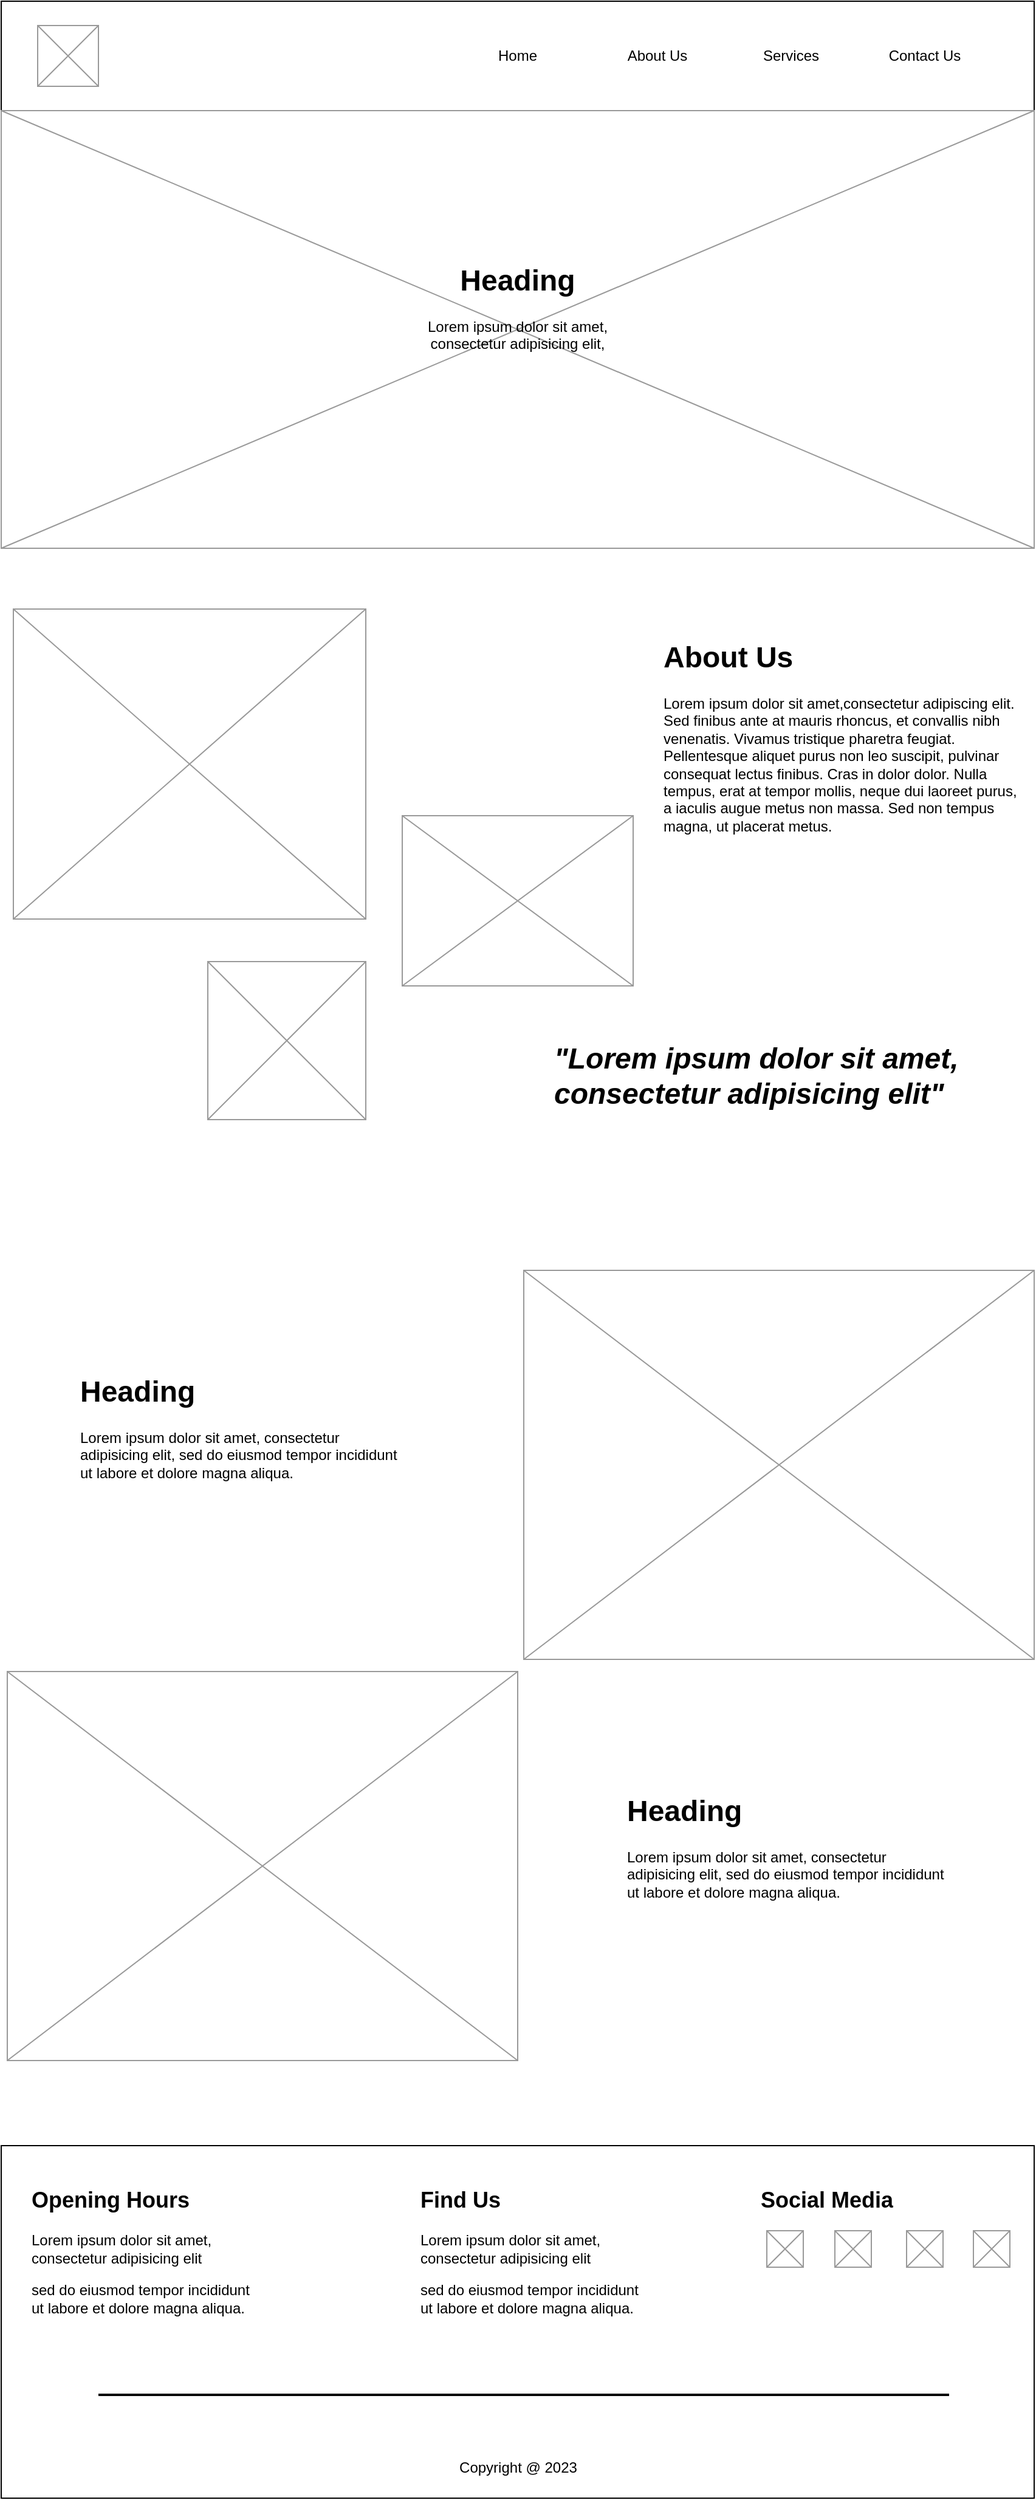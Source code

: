 <mxfile version="22.0.3" type="device">
  <diagram name="Page-1" id="KWu0WDdyVDqa2LVKzFvK">
    <mxGraphModel dx="1098" dy="828" grid="1" gridSize="10" guides="1" tooltips="1" connect="1" arrows="1" fold="1" page="1" pageScale="1" pageWidth="850" pageHeight="1100" math="0" shadow="0">
      <root>
        <mxCell id="0" />
        <mxCell id="1" parent="0" />
        <mxCell id="wWfeh-Bc8hcrG2u39Nag-8" value="" style="rounded=0;whiteSpace=wrap;html=1;" vertex="1" parent="1">
          <mxGeometry width="850" height="90" as="geometry" />
        </mxCell>
        <mxCell id="wWfeh-Bc8hcrG2u39Nag-9" style="edgeStyle=orthogonalEdgeStyle;rounded=0;orthogonalLoop=1;jettySize=auto;html=1;exitX=0.5;exitY=1;exitDx=0;exitDy=0;" edge="1" parent="1" source="wWfeh-Bc8hcrG2u39Nag-8" target="wWfeh-Bc8hcrG2u39Nag-8">
          <mxGeometry relative="1" as="geometry" />
        </mxCell>
        <mxCell id="wWfeh-Bc8hcrG2u39Nag-10" value="" style="verticalLabelPosition=bottom;shadow=0;dashed=0;align=center;html=1;verticalAlign=top;strokeWidth=1;shape=mxgraph.mockup.graphics.simpleIcon;strokeColor=#999999;fontSize=13;fontColor=#0066CC;" vertex="1" parent="1">
          <mxGeometry x="30" y="20" width="50" height="50" as="geometry" />
        </mxCell>
        <mxCell id="wWfeh-Bc8hcrG2u39Nag-11" value="Home" style="text;html=1;strokeColor=none;fillColor=none;align=center;verticalAlign=middle;whiteSpace=wrap;rounded=0;" vertex="1" parent="1">
          <mxGeometry x="385" y="30" width="80" height="30" as="geometry" />
        </mxCell>
        <mxCell id="wWfeh-Bc8hcrG2u39Nag-12" value="Services" style="text;html=1;strokeColor=none;fillColor=none;align=center;verticalAlign=middle;whiteSpace=wrap;rounded=0;" vertex="1" parent="1">
          <mxGeometry x="610" y="30" width="80" height="30" as="geometry" />
        </mxCell>
        <mxCell id="wWfeh-Bc8hcrG2u39Nag-13" value="About Us" style="text;html=1;strokeColor=none;fillColor=none;align=center;verticalAlign=middle;whiteSpace=wrap;rounded=0;" vertex="1" parent="1">
          <mxGeometry x="500" y="30" width="80" height="30" as="geometry" />
        </mxCell>
        <mxCell id="wWfeh-Bc8hcrG2u39Nag-14" value="Contact Us" style="text;html=1;strokeColor=none;fillColor=none;align=center;verticalAlign=middle;whiteSpace=wrap;rounded=0;" vertex="1" parent="1">
          <mxGeometry x="720" y="30" width="80" height="30" as="geometry" />
        </mxCell>
        <mxCell id="wWfeh-Bc8hcrG2u39Nag-15" value="" style="verticalLabelPosition=bottom;shadow=0;dashed=0;align=center;html=1;verticalAlign=top;strokeWidth=1;shape=mxgraph.mockup.graphics.simpleIcon;strokeColor=#999999;fontSize=13;fontColor=#0066CC;" vertex="1" parent="1">
          <mxGeometry y="90" width="850" height="360" as="geometry" />
        </mxCell>
        <mxCell id="wWfeh-Bc8hcrG2u39Nag-16" value="&lt;h1&gt;Heading&lt;/h1&gt;&lt;p&gt;Lorem ipsum dolor sit amet, consectetur adipisicing elit,&lt;/p&gt;" style="text;html=1;strokeColor=none;fillColor=none;spacing=5;spacingTop=-20;whiteSpace=wrap;overflow=hidden;rounded=0;align=center;" vertex="1" parent="1">
          <mxGeometry x="335" y="210" width="180" height="90" as="geometry" />
        </mxCell>
        <mxCell id="wWfeh-Bc8hcrG2u39Nag-17" value="" style="verticalLabelPosition=bottom;shadow=0;dashed=0;align=center;html=1;verticalAlign=top;strokeWidth=1;shape=mxgraph.mockup.graphics.simpleIcon;strokeColor=#999999;fontSize=13;fontColor=#0066CC;" vertex="1" parent="1">
          <mxGeometry x="10" y="500" width="290" height="255" as="geometry" />
        </mxCell>
        <mxCell id="wWfeh-Bc8hcrG2u39Nag-18" value="" style="verticalLabelPosition=bottom;shadow=0;dashed=0;align=center;html=1;verticalAlign=top;strokeWidth=1;shape=mxgraph.mockup.graphics.simpleIcon;strokeColor=#999999;fontSize=13;fontColor=#0066CC;" vertex="1" parent="1">
          <mxGeometry x="330" y="670" width="190" height="140" as="geometry" />
        </mxCell>
        <mxCell id="wWfeh-Bc8hcrG2u39Nag-19" value="" style="verticalLabelPosition=bottom;shadow=0;dashed=0;align=center;html=1;verticalAlign=top;strokeWidth=1;shape=mxgraph.mockup.graphics.simpleIcon;strokeColor=#999999;fontSize=13;fontColor=#0066CC;" vertex="1" parent="1">
          <mxGeometry x="170" y="790" width="130" height="130" as="geometry" />
        </mxCell>
        <mxCell id="wWfeh-Bc8hcrG2u39Nag-20" value="&lt;h1&gt;About Us&lt;/h1&gt;&lt;p&gt;Lorem ipsum dolor sit amet,consectetur adipiscing elit. Sed finibus ante at mauris rhoncus, et convallis nibh venenatis. Vivamus tristique pharetra feugiat. Pellentesque aliquet purus non leo suscipit, pulvinar consequat lectus finibus. Cras in dolor dolor. Nulla tempus, erat at tempor mollis, neque dui laoreet purus, a iaculis augue metus non massa. Sed non tempus magna, ut placerat metus.&lt;/p&gt;" style="text;html=1;strokeColor=none;fillColor=none;spacing=5;spacingTop=-20;whiteSpace=wrap;overflow=hidden;rounded=0;" vertex="1" parent="1">
          <mxGeometry x="540" y="520" width="300" height="290" as="geometry" />
        </mxCell>
        <mxCell id="wWfeh-Bc8hcrG2u39Nag-21" value="&lt;h1&gt;&quot;Lorem ipsum dolor sit amet, consectetur adipisicing elit&quot;&lt;/h1&gt;" style="text;html=1;strokeColor=none;fillColor=none;spacing=5;spacingTop=-20;whiteSpace=wrap;overflow=hidden;rounded=0;fontStyle=2" vertex="1" parent="1">
          <mxGeometry x="450" y="850" width="370" height="80" as="geometry" />
        </mxCell>
        <mxCell id="wWfeh-Bc8hcrG2u39Nag-23" value="" style="rounded=0;whiteSpace=wrap;html=1;" vertex="1" parent="1">
          <mxGeometry y="1764" width="850" height="290" as="geometry" />
        </mxCell>
        <mxCell id="wWfeh-Bc8hcrG2u39Nag-24" value="&lt;h2&gt;Opening Hours&amp;nbsp;&lt;/h2&gt;&lt;p&gt;Lorem ipsum dolor sit amet, consectetur adipisicing elit&lt;/p&gt;&lt;p&gt;sed do eiusmod tempor incididunt ut labore et dolore magna aliqua.&lt;br&gt;&lt;/p&gt;" style="text;html=1;strokeColor=none;fillColor=none;spacing=5;spacingTop=-20;whiteSpace=wrap;overflow=hidden;rounded=0;" vertex="1" parent="1">
          <mxGeometry x="20" y="1794" width="190" height="120" as="geometry" />
        </mxCell>
        <mxCell id="wWfeh-Bc8hcrG2u39Nag-25" value="&lt;h2&gt;Find Us&lt;/h2&gt;&lt;p&gt;Lorem ipsum dolor sit amet, consectetur adipisicing elit&lt;/p&gt;&lt;p&gt;sed do eiusmod tempor incididunt ut labore et dolore magna aliqua.&lt;br&gt;&lt;/p&gt;" style="text;html=1;strokeColor=none;fillColor=none;spacing=5;spacingTop=-20;whiteSpace=wrap;overflow=hidden;rounded=0;" vertex="1" parent="1">
          <mxGeometry x="340" y="1794" width="190" height="120" as="geometry" />
        </mxCell>
        <mxCell id="wWfeh-Bc8hcrG2u39Nag-26" value="&lt;h2&gt;Social Media&lt;/h2&gt;" style="text;html=1;strokeColor=none;fillColor=none;spacing=5;spacingTop=-20;whiteSpace=wrap;overflow=hidden;rounded=0;" vertex="1" parent="1">
          <mxGeometry x="620" y="1794" width="190" height="40" as="geometry" />
        </mxCell>
        <mxCell id="wWfeh-Bc8hcrG2u39Nag-27" value="" style="verticalLabelPosition=bottom;shadow=0;dashed=0;align=center;html=1;verticalAlign=top;strokeWidth=1;shape=mxgraph.mockup.graphics.simpleIcon;strokeColor=#999999;fontSize=13;fontColor=#0066CC;" vertex="1" parent="1">
          <mxGeometry x="800" y="1834" width="30" height="30" as="geometry" />
        </mxCell>
        <mxCell id="wWfeh-Bc8hcrG2u39Nag-28" value="" style="verticalLabelPosition=bottom;shadow=0;dashed=0;align=center;html=1;verticalAlign=top;strokeWidth=1;shape=mxgraph.mockup.graphics.simpleIcon;strokeColor=#999999;fontSize=13;fontColor=#0066CC;" vertex="1" parent="1">
          <mxGeometry x="745" y="1834" width="30" height="30" as="geometry" />
        </mxCell>
        <mxCell id="wWfeh-Bc8hcrG2u39Nag-29" value="" style="verticalLabelPosition=bottom;shadow=0;dashed=0;align=center;html=1;verticalAlign=top;strokeWidth=1;shape=mxgraph.mockup.graphics.simpleIcon;strokeColor=#999999;fontSize=13;fontColor=#0066CC;" vertex="1" parent="1">
          <mxGeometry x="630" y="1834" width="30" height="30" as="geometry" />
        </mxCell>
        <mxCell id="wWfeh-Bc8hcrG2u39Nag-30" value="" style="verticalLabelPosition=bottom;shadow=0;dashed=0;align=center;html=1;verticalAlign=top;strokeWidth=1;shape=mxgraph.mockup.graphics.simpleIcon;strokeColor=#999999;fontSize=13;fontColor=#0066CC;" vertex="1" parent="1">
          <mxGeometry x="686" y="1834" width="30" height="30" as="geometry" />
        </mxCell>
        <mxCell id="wWfeh-Bc8hcrG2u39Nag-31" value="Copyright @ 2023" style="text;html=1;strokeColor=none;fillColor=none;align=center;verticalAlign=middle;whiteSpace=wrap;rounded=0;" vertex="1" parent="1">
          <mxGeometry x="353" y="2014" width="145" height="30" as="geometry" />
        </mxCell>
        <mxCell id="wWfeh-Bc8hcrG2u39Nag-32" value="" style="line;strokeWidth=2;html=1;" vertex="1" parent="1">
          <mxGeometry x="80" y="1964" width="700" height="10" as="geometry" />
        </mxCell>
        <mxCell id="wWfeh-Bc8hcrG2u39Nag-52" value="" style="verticalLabelPosition=bottom;shadow=0;dashed=0;align=center;html=1;verticalAlign=top;strokeWidth=1;shape=mxgraph.mockup.graphics.simpleIcon;strokeColor=#999999;fontSize=13;fontColor=#0066CC;" vertex="1" parent="1">
          <mxGeometry x="430" y="1044" width="420" height="320" as="geometry" />
        </mxCell>
        <mxCell id="wWfeh-Bc8hcrG2u39Nag-53" value="&lt;h1&gt;Heading&lt;/h1&gt;&lt;p&gt;Lorem ipsum dolor sit amet, consectetur adipisicing elit, sed do eiusmod tempor incididunt ut labore et dolore magna aliqua.&lt;/p&gt;" style="text;html=1;strokeColor=none;fillColor=none;spacing=5;spacingTop=-20;whiteSpace=wrap;overflow=hidden;rounded=0;" vertex="1" parent="1">
          <mxGeometry x="60" y="1124" width="280" height="130" as="geometry" />
        </mxCell>
        <mxCell id="wWfeh-Bc8hcrG2u39Nag-54" value="" style="verticalLabelPosition=bottom;shadow=0;dashed=0;align=center;html=1;verticalAlign=top;strokeWidth=1;shape=mxgraph.mockup.graphics.simpleIcon;strokeColor=#999999;fontSize=13;fontColor=#0066CC;" vertex="1" parent="1">
          <mxGeometry x="5" y="1374" width="420" height="320" as="geometry" />
        </mxCell>
        <mxCell id="wWfeh-Bc8hcrG2u39Nag-55" value="&lt;h1&gt;Heading&lt;/h1&gt;&lt;p&gt;Lorem ipsum dolor sit amet, consectetur adipisicing elit, sed do eiusmod tempor incididunt ut labore et dolore magna aliqua.&lt;/p&gt;" style="text;html=1;strokeColor=none;fillColor=none;spacing=5;spacingTop=-20;whiteSpace=wrap;overflow=hidden;rounded=0;" vertex="1" parent="1">
          <mxGeometry x="510" y="1469" width="280" height="130" as="geometry" />
        </mxCell>
      </root>
    </mxGraphModel>
  </diagram>
</mxfile>
